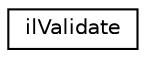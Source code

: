 digraph "Graphical Class Hierarchy"
{
  edge [fontname="Helvetica",fontsize="10",labelfontname="Helvetica",labelfontsize="10"];
  node [fontname="Helvetica",fontsize="10",shape=record];
  rankdir="LR";
  Node1 [label="ilValidate",height=0.2,width=0.4,color="black", fillcolor="white", style="filled",URL="$classil_validate.html"];
}
